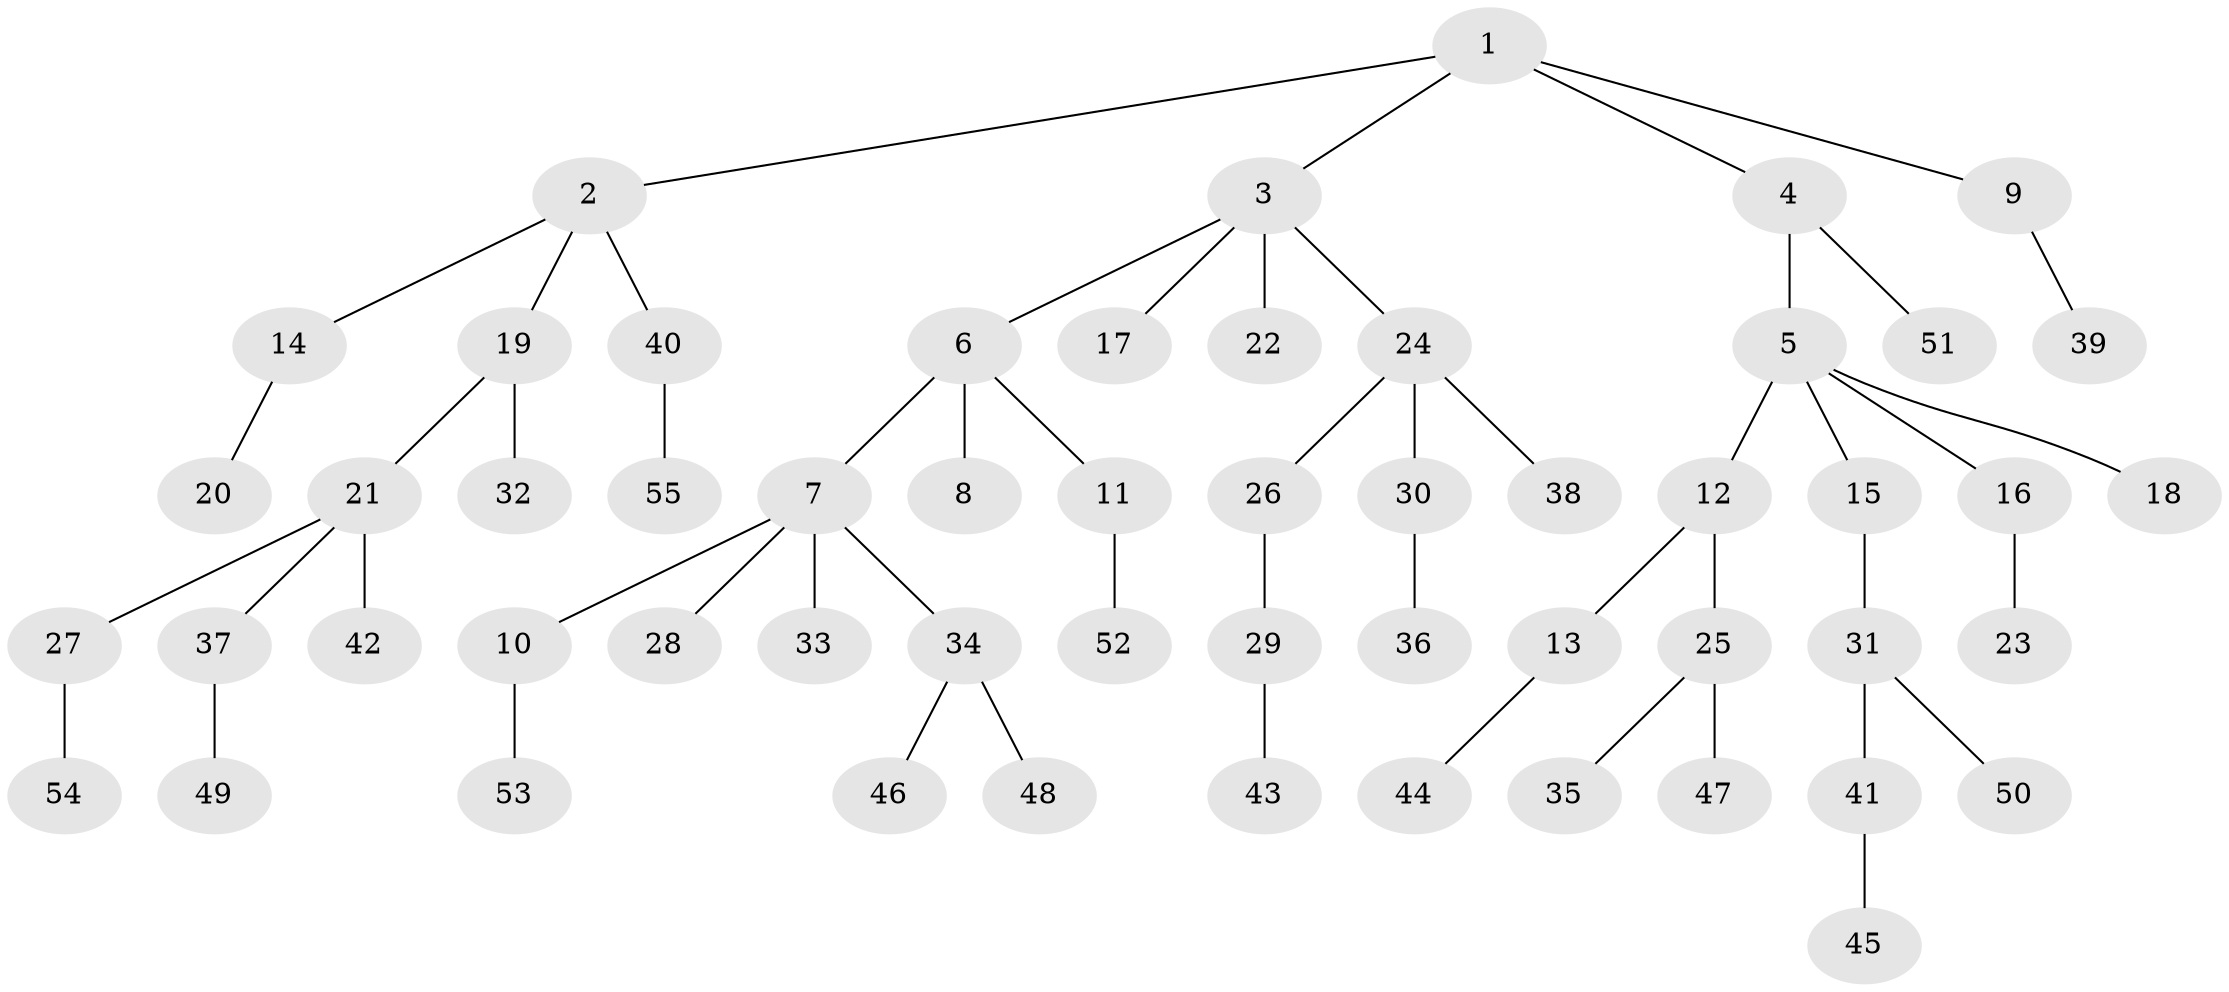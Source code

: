 // coarse degree distribution, {4: 0.1282051282051282, 2: 0.358974358974359, 3: 0.10256410256410256, 1: 0.41025641025641024}
// Generated by graph-tools (version 1.1) at 2025/37/03/04/25 23:37:26]
// undirected, 55 vertices, 54 edges
graph export_dot {
  node [color=gray90,style=filled];
  1;
  2;
  3;
  4;
  5;
  6;
  7;
  8;
  9;
  10;
  11;
  12;
  13;
  14;
  15;
  16;
  17;
  18;
  19;
  20;
  21;
  22;
  23;
  24;
  25;
  26;
  27;
  28;
  29;
  30;
  31;
  32;
  33;
  34;
  35;
  36;
  37;
  38;
  39;
  40;
  41;
  42;
  43;
  44;
  45;
  46;
  47;
  48;
  49;
  50;
  51;
  52;
  53;
  54;
  55;
  1 -- 2;
  1 -- 3;
  1 -- 4;
  1 -- 9;
  2 -- 14;
  2 -- 19;
  2 -- 40;
  3 -- 6;
  3 -- 17;
  3 -- 22;
  3 -- 24;
  4 -- 5;
  4 -- 51;
  5 -- 12;
  5 -- 15;
  5 -- 16;
  5 -- 18;
  6 -- 7;
  6 -- 8;
  6 -- 11;
  7 -- 10;
  7 -- 28;
  7 -- 33;
  7 -- 34;
  9 -- 39;
  10 -- 53;
  11 -- 52;
  12 -- 13;
  12 -- 25;
  13 -- 44;
  14 -- 20;
  15 -- 31;
  16 -- 23;
  19 -- 21;
  19 -- 32;
  21 -- 27;
  21 -- 37;
  21 -- 42;
  24 -- 26;
  24 -- 30;
  24 -- 38;
  25 -- 35;
  25 -- 47;
  26 -- 29;
  27 -- 54;
  29 -- 43;
  30 -- 36;
  31 -- 41;
  31 -- 50;
  34 -- 46;
  34 -- 48;
  37 -- 49;
  40 -- 55;
  41 -- 45;
}
